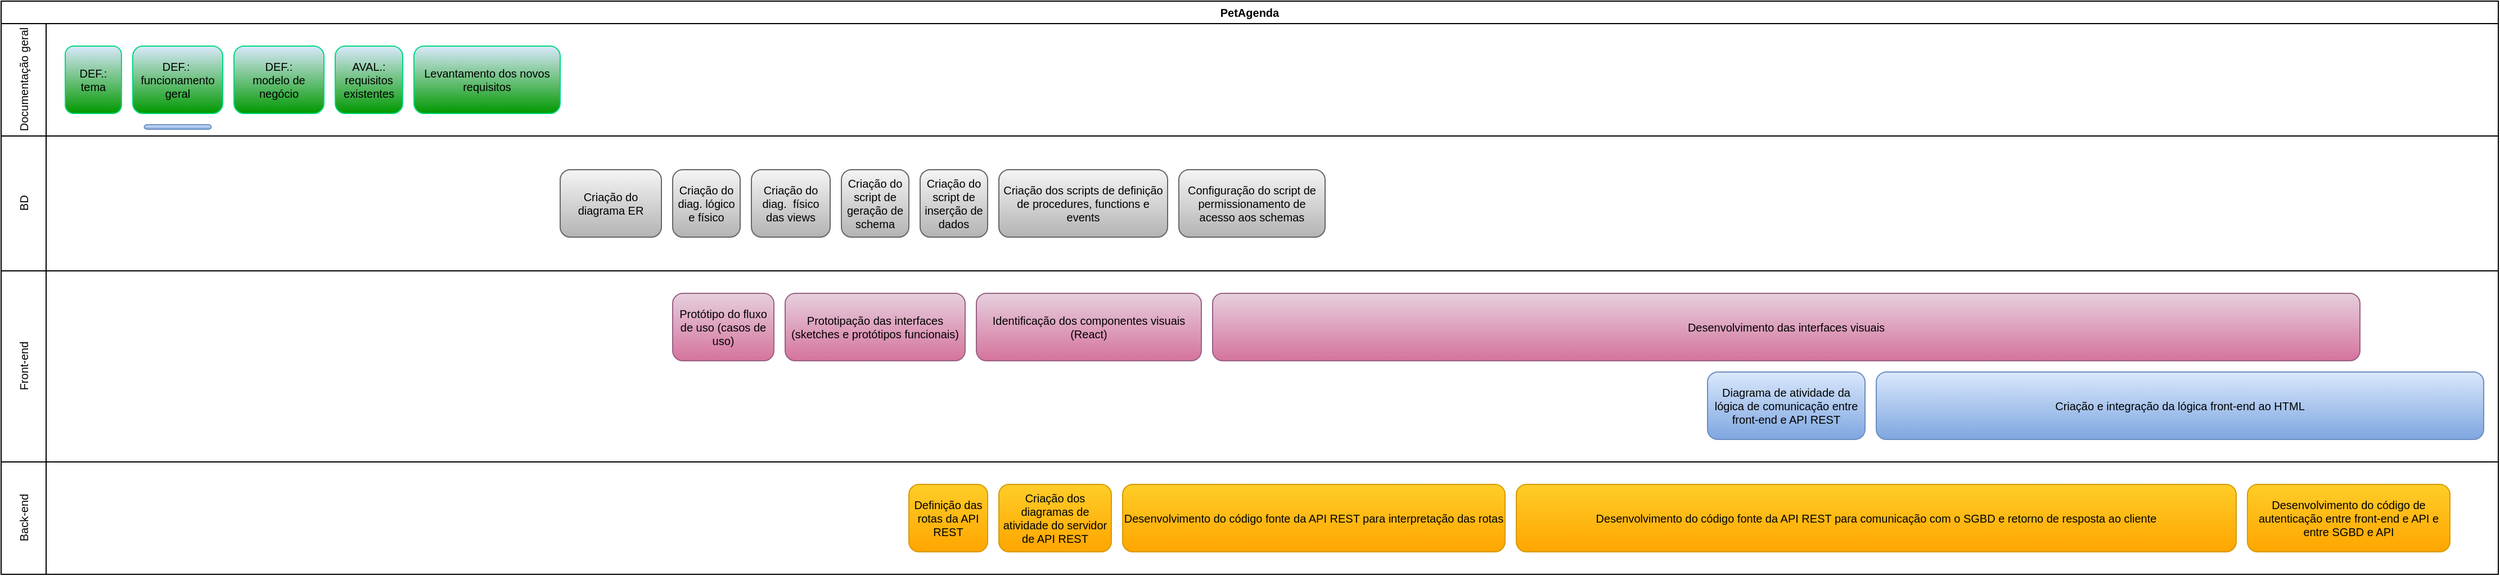 <mxfile version="26.0.16">
  <diagram id="mAvse2LpdNEpAd8Tfcfa" name="Page-1">
    <mxGraphModel dx="989" dy="567" grid="1" gridSize="10" guides="1" tooltips="1" connect="1" arrows="1" fold="1" page="1" pageScale="1" pageWidth="1169" pageHeight="827" math="0" shadow="0">
      <root>
        <mxCell id="0" />
        <mxCell id="1" parent="0" />
        <mxCell id="tLHmlmdhEoFzy0Rs1xN5-30" value="PetAgenda" style="swimlane;html=1;childLayout=stackLayout;resizeParent=1;resizeParentMax=0;horizontal=1;startSize=20;horizontalStack=0;whiteSpace=wrap;fontSize=10;" parent="1" vertex="1">
          <mxGeometry x="50" y="100" width="2220" height="510" as="geometry" />
        </mxCell>
        <mxCell id="tLHmlmdhEoFzy0Rs1xN5-31" value="&lt;span style=&quot;font-weight: 400; text-wrap-mode: wrap;&quot;&gt;Documentação geral&lt;/span&gt;" style="swimlane;html=1;startSize=40;horizontal=0;fontSize=10;" parent="tLHmlmdhEoFzy0Rs1xN5-30" vertex="1">
          <mxGeometry y="20" width="2220" height="100" as="geometry" />
        </mxCell>
        <mxCell id="tLHmlmdhEoFzy0Rs1xN5-35" value="DEF.: tema" style="rounded=1;whiteSpace=wrap;html=1;fontSize=10;fontStyle=0;fillColor=#dae8fc;strokeColor=#00D982;gradientColor=#009900;textShadow=0;" parent="tLHmlmdhEoFzy0Rs1xN5-31" vertex="1">
          <mxGeometry x="57" y="20" width="50" height="60" as="geometry" />
        </mxCell>
        <mxCell id="tLHmlmdhEoFzy0Rs1xN5-36" value="DEF.:&amp;nbsp;&lt;div&gt;funcionamento geral&lt;/div&gt;" style="rounded=1;whiteSpace=wrap;html=1;fontSize=10;fontStyle=0;fillColor=#dae8fc;strokeColor=#00D982;gradientColor=#009900;textShadow=0;" parent="tLHmlmdhEoFzy0Rs1xN5-31" vertex="1">
          <mxGeometry x="117" y="20" width="80" height="60" as="geometry" />
        </mxCell>
        <mxCell id="tLHmlmdhEoFzy0Rs1xN5-38" value="DEF.:&lt;div&gt;modelo de negócio&lt;/div&gt;" style="rounded=1;whiteSpace=wrap;html=1;fontSize=10;fontStyle=0;fillColor=#dae8fc;strokeColor=#00D982;gradientColor=#009900;textShadow=0;" parent="tLHmlmdhEoFzy0Rs1xN5-31" vertex="1">
          <mxGeometry x="207" y="20" width="80" height="60" as="geometry" />
        </mxCell>
        <mxCell id="tLHmlmdhEoFzy0Rs1xN5-40" value="&lt;div&gt;AVAL.:&lt;/div&gt;&lt;div&gt;&lt;span style=&quot;background-color: transparent; color: light-dark(rgb(0, 0, 0), rgb(255, 255, 255));&quot;&gt;requisitos existentes&lt;/span&gt;&lt;/div&gt;" style="rounded=1;whiteSpace=wrap;html=1;fontSize=10;fontStyle=0;fillColor=#dae8fc;strokeColor=#00D982;gradientColor=#009900;textShadow=0;" parent="tLHmlmdhEoFzy0Rs1xN5-31" vertex="1">
          <mxGeometry x="297" y="20" width="60" height="60" as="geometry" />
        </mxCell>
        <mxCell id="tLHmlmdhEoFzy0Rs1xN5-42" value="Levantamento dos novos requisitos" style="rounded=1;whiteSpace=wrap;html=1;fontSize=10;fontStyle=0;fillColor=#dae8fc;strokeColor=#00D982;gradientColor=#009900;textShadow=0;" parent="tLHmlmdhEoFzy0Rs1xN5-31" vertex="1">
          <mxGeometry x="367" y="20" width="130" height="60" as="geometry" />
        </mxCell>
        <mxCell id="KUVCCQ25tCZHHKT2AxMN-3" value="" style="rounded=1;whiteSpace=wrap;html=1;arcSize=60;fillColor=#dae8fc;gradientColor=#7ea6e0;strokeColor=#6c8ebf;" parent="tLHmlmdhEoFzy0Rs1xN5-31" vertex="1">
          <mxGeometry x="127.25" y="90" width="59.5" height="4" as="geometry" />
        </mxCell>
        <mxCell id="tLHmlmdhEoFzy0Rs1xN5-32" value="&lt;span style=&quot;font-weight: 400;&quot;&gt;BD&lt;/span&gt;" style="swimlane;html=1;startSize=40;horizontal=0;fontSize=10;" parent="tLHmlmdhEoFzy0Rs1xN5-30" vertex="1">
          <mxGeometry y="120" width="2220" height="120" as="geometry" />
        </mxCell>
        <mxCell id="tLHmlmdhEoFzy0Rs1xN5-45" value="Criação do diagrama ER" style="rounded=1;whiteSpace=wrap;html=1;fontSize=10;fillColor=#f5f5f5;strokeColor=#666666;gradientColor=#b3b3b3;textShadow=0;" parent="tLHmlmdhEoFzy0Rs1xN5-32" vertex="1">
          <mxGeometry x="497" y="30" width="90" height="60" as="geometry" />
        </mxCell>
        <mxCell id="tLHmlmdhEoFzy0Rs1xN5-47" value="Criação&amp;nbsp;do diag. lógico e físico" style="rounded=1;whiteSpace=wrap;html=1;fontSize=10;fillColor=#f5f5f5;strokeColor=#666666;gradientColor=#b3b3b3;textShadow=0;" parent="tLHmlmdhEoFzy0Rs1xN5-32" vertex="1">
          <mxGeometry x="597" y="30" width="60" height="60" as="geometry" />
        </mxCell>
        <mxCell id="tLHmlmdhEoFzy0Rs1xN5-49" value="Criação&amp;nbsp;do diag.&amp;nbsp; físico das views" style="rounded=1;whiteSpace=wrap;html=1;fontSize=10;fillColor=#f5f5f5;strokeColor=#666666;gradientColor=#b3b3b3;textShadow=0;" parent="tLHmlmdhEoFzy0Rs1xN5-32" vertex="1">
          <mxGeometry x="667" y="30" width="70" height="60" as="geometry" />
        </mxCell>
        <mxCell id="tLHmlmdhEoFzy0Rs1xN5-50" value="Criação do script de geração de schema" style="rounded=1;whiteSpace=wrap;html=1;fontSize=10;fillColor=#f5f5f5;strokeColor=#666666;gradientColor=#b3b3b3;textShadow=0;" parent="tLHmlmdhEoFzy0Rs1xN5-32" vertex="1">
          <mxGeometry x="747" y="30" width="60" height="60" as="geometry" />
        </mxCell>
        <mxCell id="tLHmlmdhEoFzy0Rs1xN5-51" value="Criação&amp;nbsp;do script de inserção de dados" style="rounded=1;whiteSpace=wrap;html=1;fontSize=10;fillColor=#f5f5f5;strokeColor=#666666;gradientColor=#b3b3b3;textShadow=0;" parent="tLHmlmdhEoFzy0Rs1xN5-32" vertex="1">
          <mxGeometry x="817" y="30" width="60" height="60" as="geometry" />
        </mxCell>
        <mxCell id="tLHmlmdhEoFzy0Rs1xN5-53" value="Criação&amp;nbsp;dos scripts de definição de procedures, functions e events" style="rounded=1;whiteSpace=wrap;html=1;fontSize=10;fillColor=#f5f5f5;strokeColor=#666666;gradientColor=#b3b3b3;textShadow=0;" parent="tLHmlmdhEoFzy0Rs1xN5-32" vertex="1">
          <mxGeometry x="887" y="30" width="150" height="60" as="geometry" />
        </mxCell>
        <mxCell id="tLHmlmdhEoFzy0Rs1xN5-55" value="Configuração do script de permissionamento de acesso aos schemas" style="rounded=1;whiteSpace=wrap;html=1;fontSize=10;fillColor=#f5f5f5;strokeColor=#666666;gradientColor=#b3b3b3;textShadow=0;" parent="tLHmlmdhEoFzy0Rs1xN5-32" vertex="1">
          <mxGeometry x="1047" y="30" width="130" height="60" as="geometry" />
        </mxCell>
        <mxCell id="tLHmlmdhEoFzy0Rs1xN5-33" value="&lt;span style=&quot;font-weight: 400;&quot;&gt;Front-end&lt;/span&gt;" style="swimlane;html=1;startSize=40;horizontal=0;fontSize=10;" parent="tLHmlmdhEoFzy0Rs1xN5-30" vertex="1">
          <mxGeometry y="240" width="2220" height="170" as="geometry" />
        </mxCell>
        <mxCell id="tLHmlmdhEoFzy0Rs1xN5-59" value="Protótipo do fluxo de uso (casos de uso)" style="rounded=1;whiteSpace=wrap;html=1;fontSize=10;fillColor=#e6d0de;strokeColor=#996185;gradientColor=#d5739d;textShadow=0;" parent="tLHmlmdhEoFzy0Rs1xN5-33" vertex="1">
          <mxGeometry x="597" y="20" width="90" height="60" as="geometry" />
        </mxCell>
        <mxCell id="tLHmlmdhEoFzy0Rs1xN5-61" value="Prototipação das interfaces (sketches e protótipos funcionais)" style="rounded=1;whiteSpace=wrap;html=1;fontSize=10;fillColor=#e6d0de;strokeColor=#996185;gradientColor=#d5739d;textShadow=0;" parent="tLHmlmdhEoFzy0Rs1xN5-33" vertex="1">
          <mxGeometry x="697" y="20" width="160" height="60" as="geometry" />
        </mxCell>
        <mxCell id="tLHmlmdhEoFzy0Rs1xN5-62" value="Desenvolvimento das interfaces visuais" style="rounded=1;whiteSpace=wrap;html=1;fontSize=10;fillColor=#e6d0de;strokeColor=#996185;gradientColor=#d5739d;textShadow=0;" parent="tLHmlmdhEoFzy0Rs1xN5-33" vertex="1">
          <mxGeometry x="1077" y="20" width="1020" height="60" as="geometry" />
        </mxCell>
        <mxCell id="tLHmlmdhEoFzy0Rs1xN5-76" value="Diagrama de atividade da lógica de comunicação entre front-end e API REST" style="rounded=1;whiteSpace=wrap;html=1;fontSize=10;fillColor=#dae8fc;strokeColor=#6c8ebf;gradientColor=#7ea6e0;textShadow=0;" parent="tLHmlmdhEoFzy0Rs1xN5-33" vertex="1">
          <mxGeometry x="1517" y="90" width="140" height="60" as="geometry" />
        </mxCell>
        <mxCell id="tLHmlmdhEoFzy0Rs1xN5-79" value="Criação&amp;nbsp;e integração da lógica front-end ao HTML" style="rounded=1;whiteSpace=wrap;html=1;fontSize=10;fillColor=#dae8fc;strokeColor=#6c8ebf;gradientColor=#7ea6e0;textShadow=0;" parent="tLHmlmdhEoFzy0Rs1xN5-33" vertex="1">
          <mxGeometry x="1667" y="90" width="540" height="60" as="geometry" />
        </mxCell>
        <mxCell id="KUVCCQ25tCZHHKT2AxMN-2" value="Identificação dos componentes visuais (React)" style="rounded=1;whiteSpace=wrap;html=1;fontSize=10;fillColor=#e6d0de;strokeColor=#996185;gradientColor=#d5739d;textShadow=0;" parent="tLHmlmdhEoFzy0Rs1xN5-33" vertex="1">
          <mxGeometry x="867" y="20" width="200" height="60" as="geometry" />
        </mxCell>
        <mxCell id="tLHmlmdhEoFzy0Rs1xN5-57" value="&lt;span style=&quot;font-weight: 400;&quot;&gt;Back-end&lt;/span&gt;" style="swimlane;html=1;startSize=40;horizontal=0;fontSize=10;" parent="tLHmlmdhEoFzy0Rs1xN5-30" vertex="1">
          <mxGeometry y="410" width="2220" height="100" as="geometry" />
        </mxCell>
        <mxCell id="tLHmlmdhEoFzy0Rs1xN5-83" value="Definição das rotas da API REST" style="rounded=1;whiteSpace=wrap;html=1;fontSize=10;fillColor=#ffcd28;strokeColor=#d79b00;gradientColor=#ffa500;textShadow=0;" parent="tLHmlmdhEoFzy0Rs1xN5-57" vertex="1">
          <mxGeometry x="807" y="20" width="70" height="60" as="geometry" />
        </mxCell>
        <mxCell id="tLHmlmdhEoFzy0Rs1xN5-85" value="Criação&amp;nbsp;dos diagramas de atividade do servidor de API REST" style="rounded=1;whiteSpace=wrap;html=1;fontSize=10;fillColor=#ffcd28;strokeColor=#d79b00;gradientColor=#ffa500;textShadow=0;" parent="tLHmlmdhEoFzy0Rs1xN5-57" vertex="1">
          <mxGeometry x="887" y="20" width="100" height="60" as="geometry" />
        </mxCell>
        <mxCell id="tLHmlmdhEoFzy0Rs1xN5-86" value="Desenvolvimento do código fonte da API REST para interpretação das rotas" style="rounded=1;whiteSpace=wrap;html=1;fontSize=10;fillColor=#ffcd28;strokeColor=#d79b00;gradientColor=#ffa500;textShadow=0;" parent="tLHmlmdhEoFzy0Rs1xN5-57" vertex="1">
          <mxGeometry x="997" y="20" width="340" height="60" as="geometry" />
        </mxCell>
        <mxCell id="tLHmlmdhEoFzy0Rs1xN5-87" value="Desenvolvimento do código fonte da API REST para comunicação com o SGBD e retorno de resposta ao cliente" style="rounded=1;whiteSpace=wrap;html=1;fontSize=10;fillColor=#ffcd28;strokeColor=#d79b00;gradientColor=#ffa500;textShadow=0;" parent="tLHmlmdhEoFzy0Rs1xN5-57" vertex="1">
          <mxGeometry x="1347" y="20" width="640" height="60" as="geometry" />
        </mxCell>
        <mxCell id="tLHmlmdhEoFzy0Rs1xN5-93" value="Desenvolvimento do código de autenticação entre front-end e API e entre SGBD e API" style="rounded=1;whiteSpace=wrap;html=1;fontSize=10;fillColor=#ffcd28;gradientColor=#ffa500;strokeColor=#d79b00;" parent="tLHmlmdhEoFzy0Rs1xN5-57" vertex="1">
          <mxGeometry x="1997" y="20" width="180" height="60" as="geometry" />
        </mxCell>
      </root>
    </mxGraphModel>
  </diagram>
</mxfile>
